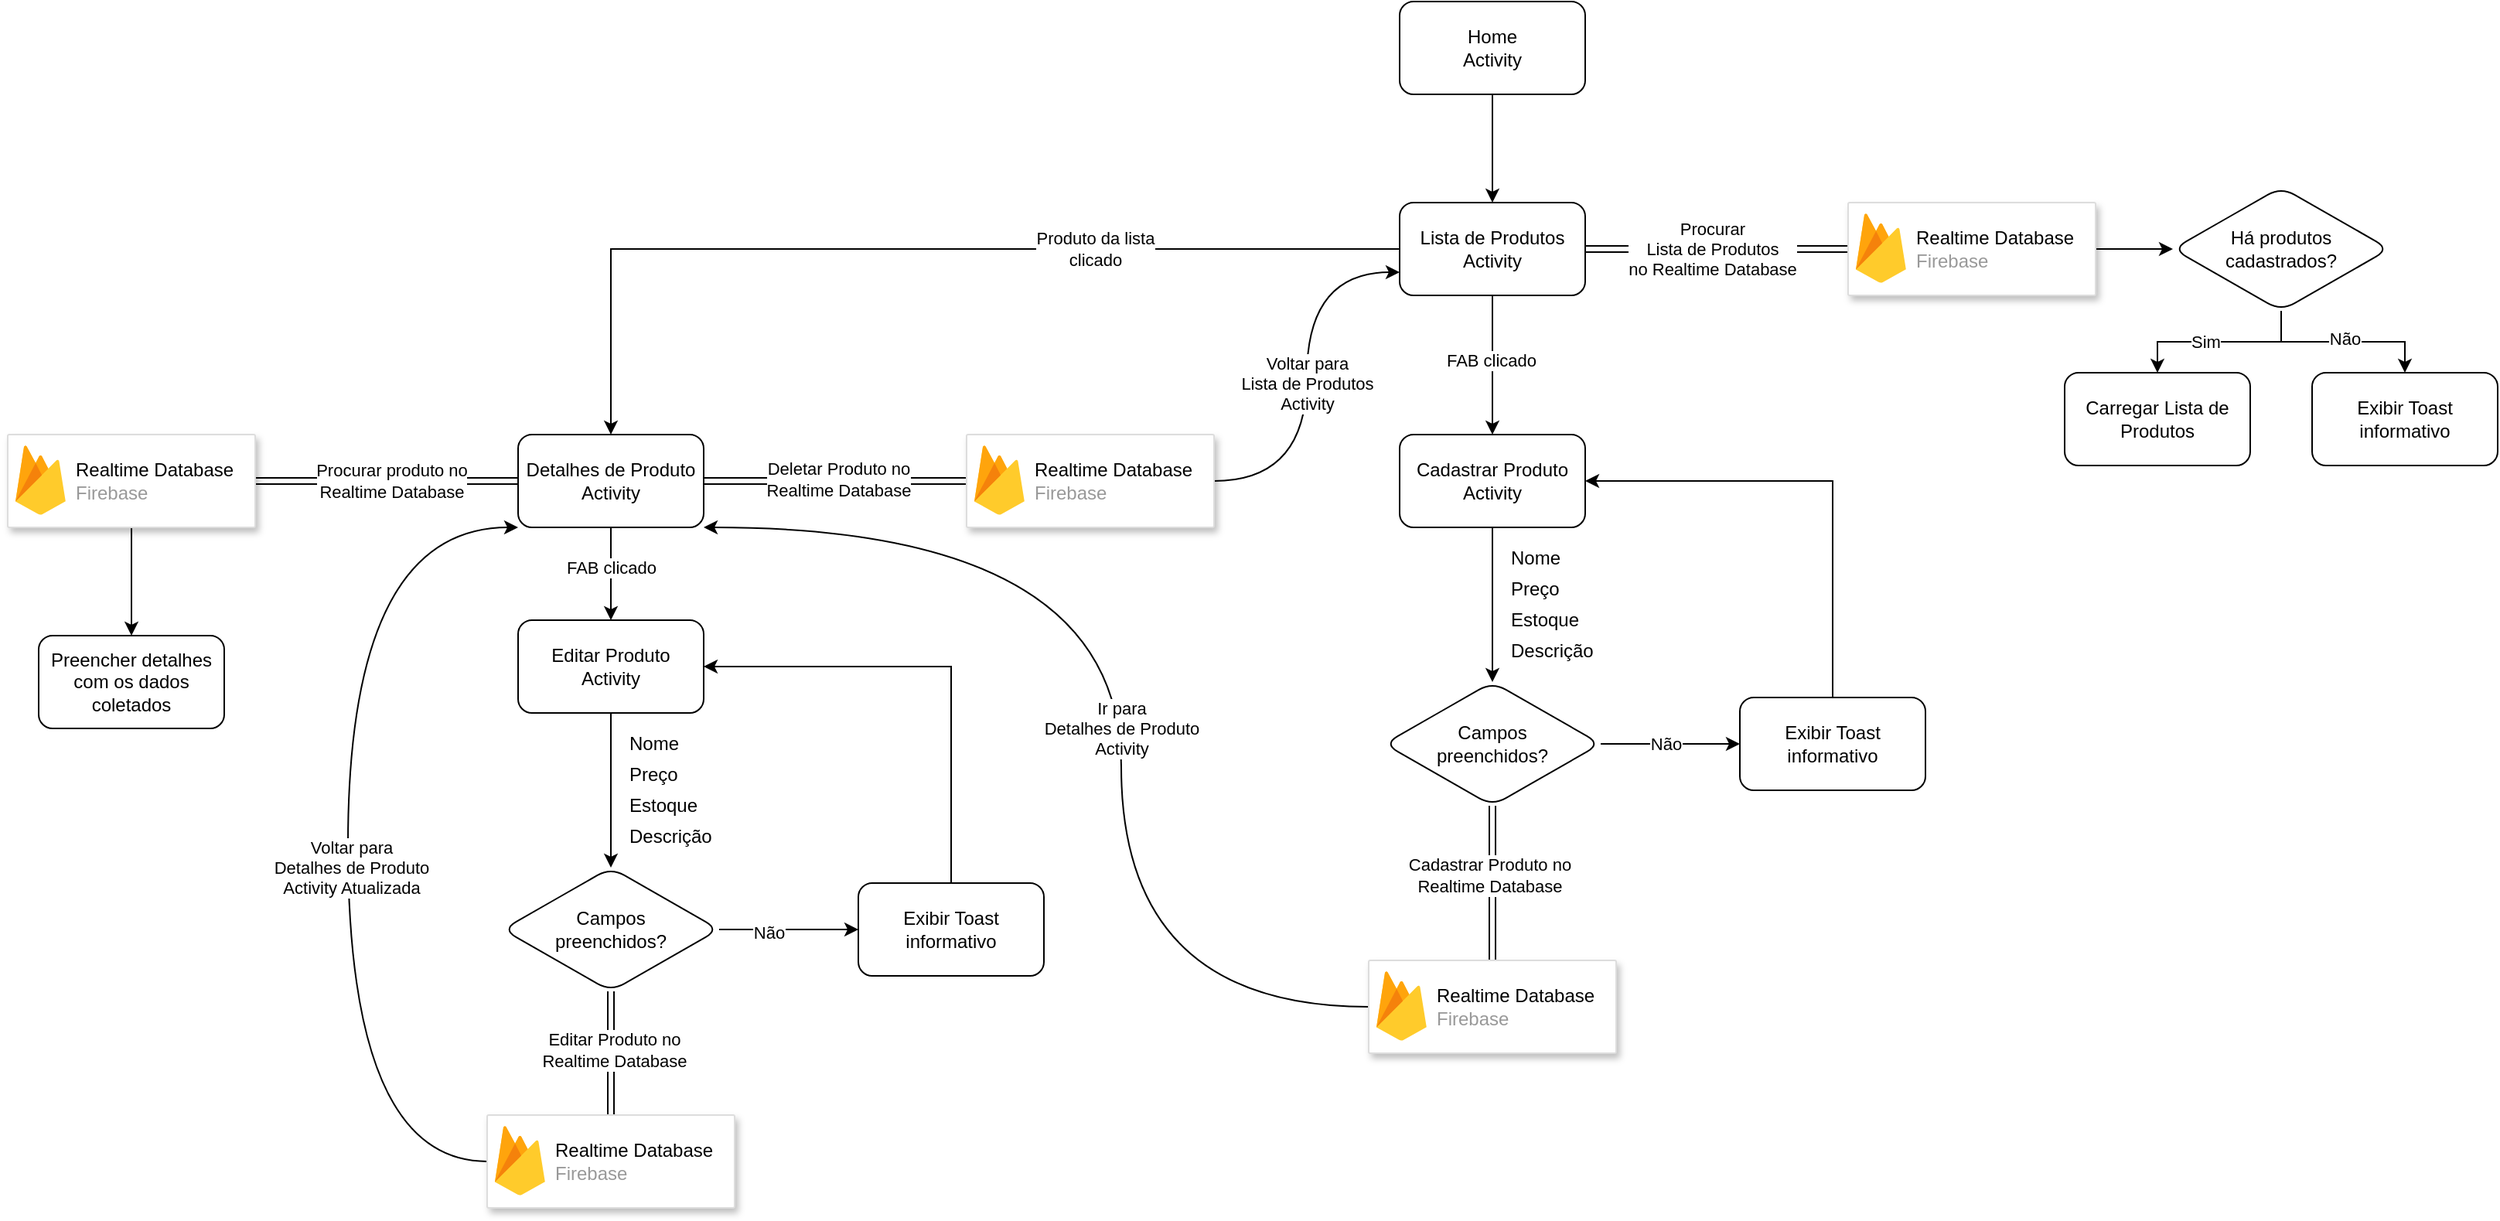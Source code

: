 <mxfile version="24.7.14">
  <diagram name="Página-1" id="oR_y-N15rOWC67K4RBYN">
    <mxGraphModel dx="3434" dy="1487" grid="1" gridSize="10" guides="1" tooltips="1" connect="1" arrows="1" fold="1" page="1" pageScale="1" pageWidth="827" pageHeight="1169" math="0" shadow="0">
      <root>
        <mxCell id="0" />
        <mxCell id="1" parent="0" />
        <mxCell id="ynROsbnearennuih6o2F-93" value="" style="edgeStyle=orthogonalEdgeStyle;rounded=0;orthogonalLoop=1;jettySize=auto;html=1;" edge="1" parent="1" source="ynROsbnearennuih6o2F-35" target="ynROsbnearennuih6o2F-36">
          <mxGeometry relative="1" as="geometry" />
        </mxCell>
        <mxCell id="ynROsbnearennuih6o2F-35" value="Home&lt;br&gt;Activity" style="rounded=1;whiteSpace=wrap;html=1;" vertex="1" parent="1">
          <mxGeometry x="400" y="70" width="120" height="60" as="geometry" />
        </mxCell>
        <mxCell id="ynROsbnearennuih6o2F-89" style="edgeStyle=orthogonalEdgeStyle;rounded=0;orthogonalLoop=1;jettySize=auto;html=1;exitX=0;exitY=0.5;exitDx=0;exitDy=0;" edge="1" parent="1" source="ynROsbnearennuih6o2F-36" target="ynROsbnearennuih6o2F-38">
          <mxGeometry relative="1" as="geometry" />
        </mxCell>
        <mxCell id="ynROsbnearennuih6o2F-140" value="Produto da lista&lt;br&gt;clicado" style="edgeLabel;html=1;align=center;verticalAlign=middle;resizable=0;points=[];" vertex="1" connectable="0" parent="ynROsbnearennuih6o2F-89">
          <mxGeometry x="-0.373" relative="1" as="geometry">
            <mxPoint as="offset" />
          </mxGeometry>
        </mxCell>
        <mxCell id="ynROsbnearennuih6o2F-94" style="edgeStyle=orthogonalEdgeStyle;rounded=0;orthogonalLoop=1;jettySize=auto;html=1;entryX=0;entryY=0.5;entryDx=0;entryDy=0;shape=link;" edge="1" parent="1" source="ynROsbnearennuih6o2F-36" target="ynROsbnearennuih6o2F-55">
          <mxGeometry relative="1" as="geometry" />
        </mxCell>
        <mxCell id="ynROsbnearennuih6o2F-95" value="Procurar &lt;br&gt;Lista de Produtos&lt;br&gt;no Realtime Database" style="edgeLabel;html=1;align=center;verticalAlign=middle;resizable=0;points=[];" vertex="1" connectable="0" parent="ynROsbnearennuih6o2F-94">
          <mxGeometry x="-0.128" y="1" relative="1" as="geometry">
            <mxPoint x="8" y="1" as="offset" />
          </mxGeometry>
        </mxCell>
        <mxCell id="ynROsbnearennuih6o2F-164" style="edgeStyle=orthogonalEdgeStyle;rounded=0;orthogonalLoop=1;jettySize=auto;html=1;" edge="1" parent="1" source="ynROsbnearennuih6o2F-36" target="ynROsbnearennuih6o2F-42">
          <mxGeometry relative="1" as="geometry" />
        </mxCell>
        <mxCell id="ynROsbnearennuih6o2F-165" value="FAB clicado" style="edgeLabel;html=1;align=center;verticalAlign=middle;resizable=0;points=[];" vertex="1" connectable="0" parent="ynROsbnearennuih6o2F-164">
          <mxGeometry x="-0.066" y="-1" relative="1" as="geometry">
            <mxPoint as="offset" />
          </mxGeometry>
        </mxCell>
        <mxCell id="ynROsbnearennuih6o2F-36" value="Lista de Produtos&lt;br&gt;Activity" style="whiteSpace=wrap;html=1;rounded=1;" vertex="1" parent="1">
          <mxGeometry x="400" y="200" width="120" height="60" as="geometry" />
        </mxCell>
        <mxCell id="ynROsbnearennuih6o2F-100" style="edgeStyle=orthogonalEdgeStyle;rounded=0;orthogonalLoop=1;jettySize=auto;html=1;shape=link;" edge="1" parent="1" source="ynROsbnearennuih6o2F-38" target="ynROsbnearennuih6o2F-120">
          <mxGeometry relative="1" as="geometry">
            <mxPoint x="-350.0" y="380" as="targetPoint" />
          </mxGeometry>
        </mxCell>
        <mxCell id="ynROsbnearennuih6o2F-101" value="Procurar produto no&lt;div&gt;Realtime Database&lt;/div&gt;" style="edgeLabel;html=1;align=center;verticalAlign=middle;resizable=0;points=[];" vertex="1" connectable="0" parent="ynROsbnearennuih6o2F-100">
          <mxGeometry x="-0.028" relative="1" as="geometry">
            <mxPoint as="offset" />
          </mxGeometry>
        </mxCell>
        <mxCell id="ynROsbnearennuih6o2F-124" value="" style="edgeStyle=orthogonalEdgeStyle;rounded=0;orthogonalLoop=1;jettySize=auto;html=1;shape=link;" edge="1" parent="1" source="ynROsbnearennuih6o2F-38" target="ynROsbnearennuih6o2F-122">
          <mxGeometry relative="1" as="geometry" />
        </mxCell>
        <mxCell id="ynROsbnearennuih6o2F-132" value="Deletar Produto no&lt;br&gt;Realtime Database" style="edgeLabel;html=1;align=center;verticalAlign=middle;resizable=0;points=[];" vertex="1" connectable="0" parent="ynROsbnearennuih6o2F-124">
          <mxGeometry x="0.018" y="1" relative="1" as="geometry">
            <mxPoint as="offset" />
          </mxGeometry>
        </mxCell>
        <mxCell id="ynROsbnearennuih6o2F-136" value="" style="edgeStyle=orthogonalEdgeStyle;rounded=0;orthogonalLoop=1;jettySize=auto;html=1;" edge="1" parent="1" source="ynROsbnearennuih6o2F-38" target="ynROsbnearennuih6o2F-40">
          <mxGeometry relative="1" as="geometry" />
        </mxCell>
        <mxCell id="ynROsbnearennuih6o2F-139" value="FAB clicado" style="edgeLabel;html=1;align=center;verticalAlign=middle;resizable=0;points=[];" vertex="1" connectable="0" parent="ynROsbnearennuih6o2F-136">
          <mxGeometry x="-0.129" relative="1" as="geometry">
            <mxPoint as="offset" />
          </mxGeometry>
        </mxCell>
        <mxCell id="ynROsbnearennuih6o2F-38" value="Detalhes de Produto&lt;br&gt;Activity" style="whiteSpace=wrap;html=1;rounded=1;" vertex="1" parent="1">
          <mxGeometry x="-170" y="350" width="120" height="60" as="geometry" />
        </mxCell>
        <mxCell id="ynROsbnearennuih6o2F-146" value="" style="edgeStyle=orthogonalEdgeStyle;rounded=0;orthogonalLoop=1;jettySize=auto;html=1;" edge="1" parent="1" source="ynROsbnearennuih6o2F-40" target="ynROsbnearennuih6o2F-147">
          <mxGeometry relative="1" as="geometry">
            <mxPoint x="-110" y="600" as="targetPoint" />
          </mxGeometry>
        </mxCell>
        <mxCell id="ynROsbnearennuih6o2F-40" value="Editar Produto&lt;br&gt;Activity" style="whiteSpace=wrap;html=1;rounded=1;" vertex="1" parent="1">
          <mxGeometry x="-170" y="470" width="120" height="60" as="geometry" />
        </mxCell>
        <mxCell id="ynROsbnearennuih6o2F-171" style="edgeStyle=orthogonalEdgeStyle;rounded=0;orthogonalLoop=1;jettySize=auto;html=1;" edge="1" parent="1" source="ynROsbnearennuih6o2F-42" target="ynROsbnearennuih6o2F-166">
          <mxGeometry relative="1" as="geometry" />
        </mxCell>
        <mxCell id="ynROsbnearennuih6o2F-42" value="Cadastrar Produto&lt;br&gt;Activity" style="whiteSpace=wrap;html=1;rounded=1;" vertex="1" parent="1">
          <mxGeometry x="400" y="350" width="120" height="60" as="geometry" />
        </mxCell>
        <mxCell id="ynROsbnearennuih6o2F-72" style="edgeStyle=orthogonalEdgeStyle;rounded=0;orthogonalLoop=1;jettySize=auto;html=1;" edge="1" parent="1" source="ynROsbnearennuih6o2F-44" target="ynROsbnearennuih6o2F-68">
          <mxGeometry relative="1" as="geometry" />
        </mxCell>
        <mxCell id="ynROsbnearennuih6o2F-74" value="Sim" style="edgeLabel;html=1;align=center;verticalAlign=middle;resizable=0;points=[];" vertex="1" connectable="0" parent="ynROsbnearennuih6o2F-72">
          <mxGeometry x="0.161" relative="1" as="geometry">
            <mxPoint as="offset" />
          </mxGeometry>
        </mxCell>
        <mxCell id="ynROsbnearennuih6o2F-73" style="edgeStyle=orthogonalEdgeStyle;rounded=0;orthogonalLoop=1;jettySize=auto;html=1;" edge="1" parent="1" source="ynROsbnearennuih6o2F-44" target="ynROsbnearennuih6o2F-69">
          <mxGeometry relative="1" as="geometry" />
        </mxCell>
        <mxCell id="ynROsbnearennuih6o2F-75" value="Não" style="edgeLabel;html=1;align=center;verticalAlign=middle;resizable=0;points=[];" vertex="1" connectable="0" parent="ynROsbnearennuih6o2F-73">
          <mxGeometry x="0.013" y="2" relative="1" as="geometry">
            <mxPoint as="offset" />
          </mxGeometry>
        </mxCell>
        <mxCell id="ynROsbnearennuih6o2F-44" value="Há produtos cadastrados?" style="rhombus;whiteSpace=wrap;html=1;rounded=1;" vertex="1" parent="1">
          <mxGeometry x="900" y="190" width="140" height="80" as="geometry" />
        </mxCell>
        <mxCell id="ynROsbnearennuih6o2F-108" value="" style="edgeStyle=orthogonalEdgeStyle;rounded=0;orthogonalLoop=1;jettySize=auto;html=1;" edge="1" parent="1" source="ynROsbnearennuih6o2F-55" target="ynROsbnearennuih6o2F-44">
          <mxGeometry relative="1" as="geometry" />
        </mxCell>
        <mxCell id="ynROsbnearennuih6o2F-55" value="" style="strokeColor=#dddddd;shadow=1;strokeWidth=1;rounded=1;absoluteArcSize=1;arcSize=2;" vertex="1" parent="1">
          <mxGeometry x="690" y="200" width="160" height="60" as="geometry" />
        </mxCell>
        <mxCell id="ynROsbnearennuih6o2F-56" value="&lt;font color=&quot;#000000&quot;&gt;Realtime Database&lt;/font&gt;&lt;br&gt;Firebase" style="sketch=0;dashed=0;connectable=0;html=1;fillColor=#5184F3;strokeColor=none;shape=mxgraph.gcp2.firebase;part=1;labelPosition=right;verticalLabelPosition=middle;align=left;verticalAlign=middle;spacingLeft=5;fontColor=#999999;fontSize=12;" vertex="1" parent="ynROsbnearennuih6o2F-55">
          <mxGeometry width="32.4" height="45" relative="1" as="geometry">
            <mxPoint x="5" y="7" as="offset" />
          </mxGeometry>
        </mxCell>
        <mxCell id="ynROsbnearennuih6o2F-68" value="Carregar Lista de Produtos" style="rounded=1;whiteSpace=wrap;html=1;" vertex="1" parent="1">
          <mxGeometry x="830" y="310" width="120" height="60" as="geometry" />
        </mxCell>
        <mxCell id="ynROsbnearennuih6o2F-69" value="Exibir Toast informativo" style="rounded=1;whiteSpace=wrap;html=1;" vertex="1" parent="1">
          <mxGeometry x="990" y="310" width="120" height="60" as="geometry" />
        </mxCell>
        <mxCell id="ynROsbnearennuih6o2F-107" value="" style="edgeStyle=orthogonalEdgeStyle;rounded=0;orthogonalLoop=1;jettySize=auto;html=1;" edge="1" parent="1" source="ynROsbnearennuih6o2F-120" target="ynROsbnearennuih6o2F-106">
          <mxGeometry relative="1" as="geometry">
            <mxPoint x="-420.0" y="410" as="sourcePoint" />
          </mxGeometry>
        </mxCell>
        <mxCell id="ynROsbnearennuih6o2F-106" value="Preencher detalhes com os dados coletados" style="rounded=1;whiteSpace=wrap;html=1;" vertex="1" parent="1">
          <mxGeometry x="-480" y="480" width="120" height="60" as="geometry" />
        </mxCell>
        <mxCell id="ynROsbnearennuih6o2F-120" value="" style="strokeColor=#dddddd;shadow=1;strokeWidth=1;rounded=1;absoluteArcSize=1;arcSize=2;" vertex="1" parent="1">
          <mxGeometry x="-500" y="350" width="160" height="60" as="geometry" />
        </mxCell>
        <mxCell id="ynROsbnearennuih6o2F-121" value="&lt;font color=&quot;#000000&quot;&gt;Realtime Database&lt;/font&gt;&lt;br&gt;Firebase" style="sketch=0;dashed=0;connectable=0;html=1;fillColor=#5184F3;strokeColor=none;shape=mxgraph.gcp2.firebase;part=1;labelPosition=right;verticalLabelPosition=middle;align=left;verticalAlign=middle;spacingLeft=5;fontColor=#999999;fontSize=12;" vertex="1" parent="ynROsbnearennuih6o2F-120">
          <mxGeometry width="32.4" height="45" relative="1" as="geometry">
            <mxPoint x="5" y="7" as="offset" />
          </mxGeometry>
        </mxCell>
        <mxCell id="ynROsbnearennuih6o2F-134" style="edgeStyle=orthogonalEdgeStyle;rounded=0;orthogonalLoop=1;jettySize=auto;html=1;entryX=0;entryY=0.75;entryDx=0;entryDy=0;curved=1;" edge="1" parent="1" source="ynROsbnearennuih6o2F-122" target="ynROsbnearennuih6o2F-36">
          <mxGeometry relative="1" as="geometry" />
        </mxCell>
        <mxCell id="ynROsbnearennuih6o2F-135" value="Voltar para&lt;br&gt;Lista de Produtos&lt;br&gt;Activity" style="edgeLabel;html=1;align=center;verticalAlign=middle;resizable=0;points=[];" vertex="1" connectable="0" parent="ynROsbnearennuih6o2F-134">
          <mxGeometry x="-0.036" relative="1" as="geometry">
            <mxPoint as="offset" />
          </mxGeometry>
        </mxCell>
        <mxCell id="ynROsbnearennuih6o2F-122" value="" style="strokeColor=#dddddd;shadow=1;strokeWidth=1;rounded=1;absoluteArcSize=1;arcSize=2;" vertex="1" parent="1">
          <mxGeometry x="120" y="350" width="160" height="60" as="geometry" />
        </mxCell>
        <mxCell id="ynROsbnearennuih6o2F-123" value="&lt;font color=&quot;#000000&quot;&gt;Realtime Database&lt;/font&gt;&lt;br&gt;Firebase" style="sketch=0;dashed=0;connectable=0;html=1;fillColor=#5184F3;strokeColor=none;shape=mxgraph.gcp2.firebase;part=1;labelPosition=right;verticalLabelPosition=middle;align=left;verticalAlign=middle;spacingLeft=5;fontColor=#999999;fontSize=12;" vertex="1" parent="ynROsbnearennuih6o2F-122">
          <mxGeometry width="32.4" height="45" relative="1" as="geometry">
            <mxPoint x="5" y="7" as="offset" />
          </mxGeometry>
        </mxCell>
        <mxCell id="ynROsbnearennuih6o2F-154" value="" style="edgeStyle=orthogonalEdgeStyle;rounded=0;orthogonalLoop=1;jettySize=auto;html=1;" edge="1" parent="1" source="ynROsbnearennuih6o2F-147" target="ynROsbnearennuih6o2F-153">
          <mxGeometry relative="1" as="geometry" />
        </mxCell>
        <mxCell id="ynROsbnearennuih6o2F-156" value="Não" style="edgeLabel;html=1;align=center;verticalAlign=middle;resizable=0;points=[];" vertex="1" connectable="0" parent="ynROsbnearennuih6o2F-154">
          <mxGeometry x="-0.29" y="-2" relative="1" as="geometry">
            <mxPoint as="offset" />
          </mxGeometry>
        </mxCell>
        <mxCell id="ynROsbnearennuih6o2F-159" value="" style="edgeStyle=orthogonalEdgeStyle;rounded=0;orthogonalLoop=1;jettySize=auto;html=1;shape=link;" edge="1" parent="1" source="ynROsbnearennuih6o2F-147" target="ynROsbnearennuih6o2F-157">
          <mxGeometry relative="1" as="geometry" />
        </mxCell>
        <mxCell id="ynROsbnearennuih6o2F-160" value="Editar Produto no&lt;br&gt;Realtime Database" style="edgeLabel;html=1;align=center;verticalAlign=middle;resizable=0;points=[];" vertex="1" connectable="0" parent="ynROsbnearennuih6o2F-159">
          <mxGeometry x="-0.06" y="2" relative="1" as="geometry">
            <mxPoint as="offset" />
          </mxGeometry>
        </mxCell>
        <mxCell id="ynROsbnearennuih6o2F-147" value="Campos&lt;br&gt;preenchidos?" style="rhombus;whiteSpace=wrap;html=1;rounded=1;" vertex="1" parent="1">
          <mxGeometry x="-180" y="630" width="140" height="80" as="geometry" />
        </mxCell>
        <mxCell id="ynROsbnearennuih6o2F-148" value="Nome" style="text;html=1;align=left;verticalAlign=middle;whiteSpace=wrap;rounded=0;" vertex="1" parent="1">
          <mxGeometry x="-100" y="540" width="60" height="20" as="geometry" />
        </mxCell>
        <mxCell id="ynROsbnearennuih6o2F-149" value="Preço" style="text;html=1;align=left;verticalAlign=middle;whiteSpace=wrap;rounded=0;" vertex="1" parent="1">
          <mxGeometry x="-100" y="560" width="60" height="20" as="geometry" />
        </mxCell>
        <mxCell id="ynROsbnearennuih6o2F-150" value="Estoque" style="text;html=1;align=left;verticalAlign=middle;whiteSpace=wrap;rounded=0;" vertex="1" parent="1">
          <mxGeometry x="-100" y="580" width="60" height="20" as="geometry" />
        </mxCell>
        <mxCell id="ynROsbnearennuih6o2F-151" value="Descrição" style="text;html=1;align=left;verticalAlign=middle;whiteSpace=wrap;rounded=0;" vertex="1" parent="1">
          <mxGeometry x="-100" y="600" width="60" height="20" as="geometry" />
        </mxCell>
        <mxCell id="ynROsbnearennuih6o2F-155" style="edgeStyle=orthogonalEdgeStyle;rounded=0;orthogonalLoop=1;jettySize=auto;html=1;entryX=1;entryY=0.5;entryDx=0;entryDy=0;" edge="1" parent="1" source="ynROsbnearennuih6o2F-153" target="ynROsbnearennuih6o2F-40">
          <mxGeometry relative="1" as="geometry">
            <Array as="points">
              <mxPoint x="110" y="500" />
            </Array>
          </mxGeometry>
        </mxCell>
        <mxCell id="ynROsbnearennuih6o2F-153" value="Exibir Toast informativo" style="whiteSpace=wrap;html=1;rounded=1;" vertex="1" parent="1">
          <mxGeometry x="50" y="640" width="120" height="60" as="geometry" />
        </mxCell>
        <mxCell id="ynROsbnearennuih6o2F-161" style="edgeStyle=orthogonalEdgeStyle;rounded=0;orthogonalLoop=1;jettySize=auto;html=1;entryX=0;entryY=1;entryDx=0;entryDy=0;curved=1;" edge="1" parent="1" source="ynROsbnearennuih6o2F-157" target="ynROsbnearennuih6o2F-38">
          <mxGeometry relative="1" as="geometry">
            <Array as="points">
              <mxPoint x="-280" y="820" />
              <mxPoint x="-280" y="410" />
            </Array>
          </mxGeometry>
        </mxCell>
        <mxCell id="ynROsbnearennuih6o2F-163" value="Voltar para&lt;br&gt;Detalhes de Produto&lt;br&gt;Activity Atualizada" style="edgeLabel;html=1;align=center;verticalAlign=middle;resizable=0;points=[];" vertex="1" connectable="0" parent="ynROsbnearennuih6o2F-161">
          <mxGeometry x="-0.081" y="-2" relative="1" as="geometry">
            <mxPoint as="offset" />
          </mxGeometry>
        </mxCell>
        <mxCell id="ynROsbnearennuih6o2F-157" value="" style="strokeColor=#dddddd;shadow=1;strokeWidth=1;rounded=1;absoluteArcSize=1;arcSize=2;" vertex="1" parent="1">
          <mxGeometry x="-190" y="790" width="160" height="60" as="geometry" />
        </mxCell>
        <mxCell id="ynROsbnearennuih6o2F-158" value="&lt;font color=&quot;#000000&quot;&gt;Realtime Database&lt;/font&gt;&lt;br&gt;Firebase" style="sketch=0;dashed=0;connectable=0;html=1;fillColor=#5184F3;strokeColor=none;shape=mxgraph.gcp2.firebase;part=1;labelPosition=right;verticalLabelPosition=middle;align=left;verticalAlign=middle;spacingLeft=5;fontColor=#999999;fontSize=12;" vertex="1" parent="ynROsbnearennuih6o2F-157">
          <mxGeometry width="32.4" height="45" relative="1" as="geometry">
            <mxPoint x="5" y="7" as="offset" />
          </mxGeometry>
        </mxCell>
        <mxCell id="ynROsbnearennuih6o2F-180" value="" style="edgeStyle=orthogonalEdgeStyle;rounded=0;orthogonalLoop=1;jettySize=auto;html=1;shape=link;" edge="1" parent="1" source="ynROsbnearennuih6o2F-166" target="ynROsbnearennuih6o2F-178">
          <mxGeometry relative="1" as="geometry" />
        </mxCell>
        <mxCell id="ynROsbnearennuih6o2F-181" value="Cadastrar Produto no&lt;br&gt;Realtime Database" style="edgeLabel;html=1;align=center;verticalAlign=middle;resizable=0;points=[];" vertex="1" connectable="0" parent="ynROsbnearennuih6o2F-180">
          <mxGeometry x="-0.097" y="-2" relative="1" as="geometry">
            <mxPoint as="offset" />
          </mxGeometry>
        </mxCell>
        <mxCell id="ynROsbnearennuih6o2F-166" value="Campos&lt;br&gt;preenchidos?" style="rhombus;whiteSpace=wrap;html=1;rounded=1;" vertex="1" parent="1">
          <mxGeometry x="390" y="510" width="140" height="80" as="geometry" />
        </mxCell>
        <mxCell id="ynROsbnearennuih6o2F-167" value="Nome" style="text;html=1;align=left;verticalAlign=middle;whiteSpace=wrap;rounded=0;" vertex="1" parent="1">
          <mxGeometry x="470" y="420" width="60" height="20" as="geometry" />
        </mxCell>
        <mxCell id="ynROsbnearennuih6o2F-168" value="Preço" style="text;html=1;align=left;verticalAlign=middle;whiteSpace=wrap;rounded=0;" vertex="1" parent="1">
          <mxGeometry x="470" y="440" width="60" height="20" as="geometry" />
        </mxCell>
        <mxCell id="ynROsbnearennuih6o2F-169" value="Estoque" style="text;html=1;align=left;verticalAlign=middle;whiteSpace=wrap;rounded=0;" vertex="1" parent="1">
          <mxGeometry x="470" y="460" width="60" height="20" as="geometry" />
        </mxCell>
        <mxCell id="ynROsbnearennuih6o2F-170" value="Descrição" style="text;html=1;align=left;verticalAlign=middle;whiteSpace=wrap;rounded=0;" vertex="1" parent="1">
          <mxGeometry x="470" y="480" width="60" height="20" as="geometry" />
        </mxCell>
        <mxCell id="ynROsbnearennuih6o2F-172" value="" style="edgeStyle=orthogonalEdgeStyle;rounded=0;orthogonalLoop=1;jettySize=auto;html=1;exitX=1;exitY=0.5;exitDx=0;exitDy=0;" edge="1" parent="1" target="ynROsbnearennuih6o2F-175" source="ynROsbnearennuih6o2F-166">
          <mxGeometry relative="1" as="geometry">
            <mxPoint x="590" y="640" as="sourcePoint" />
          </mxGeometry>
        </mxCell>
        <mxCell id="ynROsbnearennuih6o2F-176" value="Não" style="edgeLabel;html=1;align=center;verticalAlign=middle;resizable=0;points=[];" vertex="1" connectable="0" parent="ynROsbnearennuih6o2F-172">
          <mxGeometry x="-0.073" relative="1" as="geometry">
            <mxPoint as="offset" />
          </mxGeometry>
        </mxCell>
        <mxCell id="ynROsbnearennuih6o2F-174" style="rounded=0;orthogonalLoop=1;jettySize=auto;html=1;entryX=1;entryY=0.5;entryDx=0;entryDy=0;edgeStyle=orthogonalEdgeStyle;exitX=0.5;exitY=0;exitDx=0;exitDy=0;" edge="1" parent="1" source="ynROsbnearennuih6o2F-175" target="ynROsbnearennuih6o2F-42">
          <mxGeometry relative="1" as="geometry">
            <mxPoint x="530" y="390" as="targetPoint" />
          </mxGeometry>
        </mxCell>
        <mxCell id="ynROsbnearennuih6o2F-175" value="Exibir Toast informativo" style="whiteSpace=wrap;html=1;rounded=1;" vertex="1" parent="1">
          <mxGeometry x="620" y="520" width="120" height="60" as="geometry" />
        </mxCell>
        <mxCell id="ynROsbnearennuih6o2F-182" style="edgeStyle=orthogonalEdgeStyle;rounded=0;orthogonalLoop=1;jettySize=auto;html=1;entryX=1;entryY=1;entryDx=0;entryDy=0;curved=1;" edge="1" parent="1" source="ynROsbnearennuih6o2F-178" target="ynROsbnearennuih6o2F-38">
          <mxGeometry relative="1" as="geometry">
            <Array as="points">
              <mxPoint x="220" y="720" />
              <mxPoint x="220" y="410" />
            </Array>
          </mxGeometry>
        </mxCell>
        <mxCell id="ynROsbnearennuih6o2F-183" value="Ir para&lt;br&gt;Detalhes de Produto&lt;br&gt;Activity" style="edgeLabel;html=1;align=center;verticalAlign=middle;resizable=0;points=[];" vertex="1" connectable="0" parent="ynROsbnearennuih6o2F-182">
          <mxGeometry x="-0.081" relative="1" as="geometry">
            <mxPoint as="offset" />
          </mxGeometry>
        </mxCell>
        <mxCell id="ynROsbnearennuih6o2F-178" value="" style="strokeColor=#dddddd;shadow=1;strokeWidth=1;rounded=1;absoluteArcSize=1;arcSize=2;" vertex="1" parent="1">
          <mxGeometry x="380" y="690" width="160" height="60" as="geometry" />
        </mxCell>
        <mxCell id="ynROsbnearennuih6o2F-179" value="&lt;font color=&quot;#000000&quot;&gt;Realtime Database&lt;/font&gt;&lt;br&gt;Firebase" style="sketch=0;dashed=0;connectable=0;html=1;fillColor=#5184F3;strokeColor=none;shape=mxgraph.gcp2.firebase;part=1;labelPosition=right;verticalLabelPosition=middle;align=left;verticalAlign=middle;spacingLeft=5;fontColor=#999999;fontSize=12;" vertex="1" parent="ynROsbnearennuih6o2F-178">
          <mxGeometry width="32.4" height="45" relative="1" as="geometry">
            <mxPoint x="5" y="7" as="offset" />
          </mxGeometry>
        </mxCell>
      </root>
    </mxGraphModel>
  </diagram>
</mxfile>
